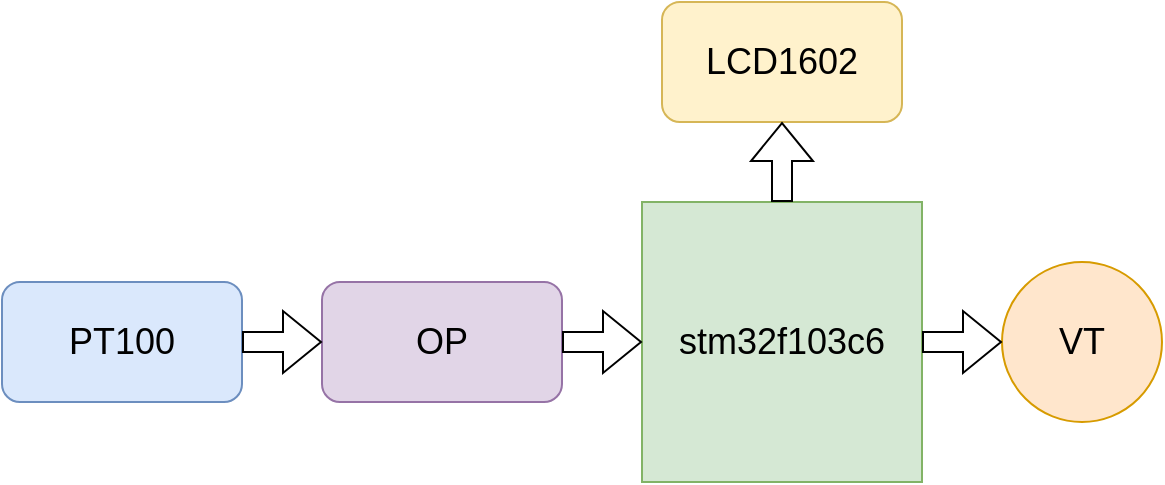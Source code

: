 <mxfile version="18.2.1" type="github">
  <diagram id="30Lss51nYjTW8dQtxM1x" name="Page-1">
    <mxGraphModel dx="957" dy="604" grid="1" gridSize="10" guides="1" tooltips="1" connect="1" arrows="1" fold="1" page="1" pageScale="1" pageWidth="827" pageHeight="1169" math="0" shadow="0">
      <root>
        <mxCell id="0" />
        <mxCell id="1" parent="0" />
        <mxCell id="xFDmTXqGX13gUuX_C2Qi-1" value="&lt;font style=&quot;font-size: 18px;&quot;&gt;stm32f103c6&lt;/font&gt;" style="whiteSpace=wrap;html=1;aspect=fixed;fillColor=#d5e8d4;strokeColor=#82b366;" vertex="1" parent="1">
          <mxGeometry x="320" y="300" width="140" height="140" as="geometry" />
        </mxCell>
        <mxCell id="xFDmTXqGX13gUuX_C2Qi-2" value="&lt;font style=&quot;font-size: 18px;&quot;&gt;PT100&lt;/font&gt;" style="rounded=1;whiteSpace=wrap;html=1;fillColor=#dae8fc;strokeColor=#6c8ebf;" vertex="1" parent="1">
          <mxGeometry y="340" width="120" height="60" as="geometry" />
        </mxCell>
        <mxCell id="xFDmTXqGX13gUuX_C2Qi-3" value="&lt;font style=&quot;font-size: 18px;&quot;&gt;LCD1602&lt;/font&gt;" style="rounded=1;whiteSpace=wrap;html=1;fillColor=#fff2cc;strokeColor=#d6b656;" vertex="1" parent="1">
          <mxGeometry x="330" y="200" width="120" height="60" as="geometry" />
        </mxCell>
        <mxCell id="xFDmTXqGX13gUuX_C2Qi-5" value="&lt;font style=&quot;font-size: 18px;&quot;&gt;VT&lt;/font&gt;" style="ellipse;whiteSpace=wrap;html=1;aspect=fixed;fillColor=#ffe6cc;strokeColor=#d79b00;" vertex="1" parent="1">
          <mxGeometry x="500" y="330" width="80" height="80" as="geometry" />
        </mxCell>
        <mxCell id="xFDmTXqGX13gUuX_C2Qi-7" value="OP" style="rounded=1;whiteSpace=wrap;html=1;fontSize=18;fillColor=#e1d5e7;strokeColor=#9673a6;" vertex="1" parent="1">
          <mxGeometry x="160" y="340" width="120" height="60" as="geometry" />
        </mxCell>
        <mxCell id="xFDmTXqGX13gUuX_C2Qi-8" value="" style="shape=flexArrow;endArrow=classic;html=1;rounded=0;fontSize=18;exitX=1;exitY=0.5;exitDx=0;exitDy=0;" edge="1" parent="1" source="xFDmTXqGX13gUuX_C2Qi-2" target="xFDmTXqGX13gUuX_C2Qi-7">
          <mxGeometry width="50" height="50" relative="1" as="geometry">
            <mxPoint x="260" y="390" as="sourcePoint" />
            <mxPoint x="310" y="340" as="targetPoint" />
          </mxGeometry>
        </mxCell>
        <mxCell id="xFDmTXqGX13gUuX_C2Qi-9" value="" style="shape=flexArrow;endArrow=classic;html=1;rounded=0;fontSize=18;exitX=1;exitY=0.5;exitDx=0;exitDy=0;" edge="1" parent="1" source="xFDmTXqGX13gUuX_C2Qi-7" target="xFDmTXqGX13gUuX_C2Qi-1">
          <mxGeometry width="50" height="50" relative="1" as="geometry">
            <mxPoint x="260" y="390" as="sourcePoint" />
            <mxPoint x="310" y="340" as="targetPoint" />
          </mxGeometry>
        </mxCell>
        <mxCell id="xFDmTXqGX13gUuX_C2Qi-10" value="" style="shape=flexArrow;endArrow=classic;html=1;rounded=0;fontSize=18;entryX=0.5;entryY=1;entryDx=0;entryDy=0;" edge="1" parent="1" source="xFDmTXqGX13gUuX_C2Qi-1" target="xFDmTXqGX13gUuX_C2Qi-3">
          <mxGeometry width="50" height="50" relative="1" as="geometry">
            <mxPoint x="260" y="390" as="sourcePoint" />
            <mxPoint x="310" y="340" as="targetPoint" />
          </mxGeometry>
        </mxCell>
        <mxCell id="xFDmTXqGX13gUuX_C2Qi-11" value="" style="shape=flexArrow;endArrow=classic;html=1;rounded=0;fontSize=18;exitX=1;exitY=0.5;exitDx=0;exitDy=0;entryX=0;entryY=0.5;entryDx=0;entryDy=0;" edge="1" parent="1" source="xFDmTXqGX13gUuX_C2Qi-1" target="xFDmTXqGX13gUuX_C2Qi-5">
          <mxGeometry width="50" height="50" relative="1" as="geometry">
            <mxPoint x="260" y="390" as="sourcePoint" />
            <mxPoint x="310" y="340" as="targetPoint" />
          </mxGeometry>
        </mxCell>
      </root>
    </mxGraphModel>
  </diagram>
</mxfile>
